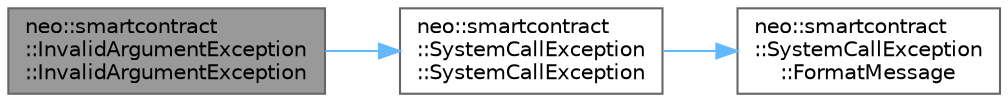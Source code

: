 digraph "neo::smartcontract::InvalidArgumentException::InvalidArgumentException"
{
 // LATEX_PDF_SIZE
  bgcolor="transparent";
  edge [fontname=Helvetica,fontsize=10,labelfontname=Helvetica,labelfontsize=10];
  node [fontname=Helvetica,fontsize=10,shape=box,height=0.2,width=0.4];
  rankdir="LR";
  Node1 [id="Node000001",label="neo::smartcontract\l::InvalidArgumentException\l::InvalidArgumentException",height=0.2,width=0.4,color="gray40", fillcolor="grey60", style="filled", fontcolor="black",tooltip="Constructs an InvalidArgumentException."];
  Node1 -> Node2 [id="edge1_Node000001_Node000002",color="steelblue1",style="solid",tooltip=" "];
  Node2 [id="Node000002",label="neo::smartcontract\l::SystemCallException\l::SystemCallException",height=0.2,width=0.4,color="grey40", fillcolor="white", style="filled",URL="$classneo_1_1smartcontract_1_1_system_call_exception.html#a3adcf2f219125e117e99bab987198bdc",tooltip="Constructs a SystemCallException."];
  Node2 -> Node3 [id="edge2_Node000002_Node000003",color="steelblue1",style="solid",tooltip=" "];
  Node3 [id="Node000003",label="neo::smartcontract\l::SystemCallException\l::FormatMessage",height=0.2,width=0.4,color="grey40", fillcolor="white", style="filled",URL="$classneo_1_1smartcontract_1_1_system_call_exception.html#aa64b51e1cfc0eedafe7f38751377b3fb",tooltip="Formats the error message."];
}
